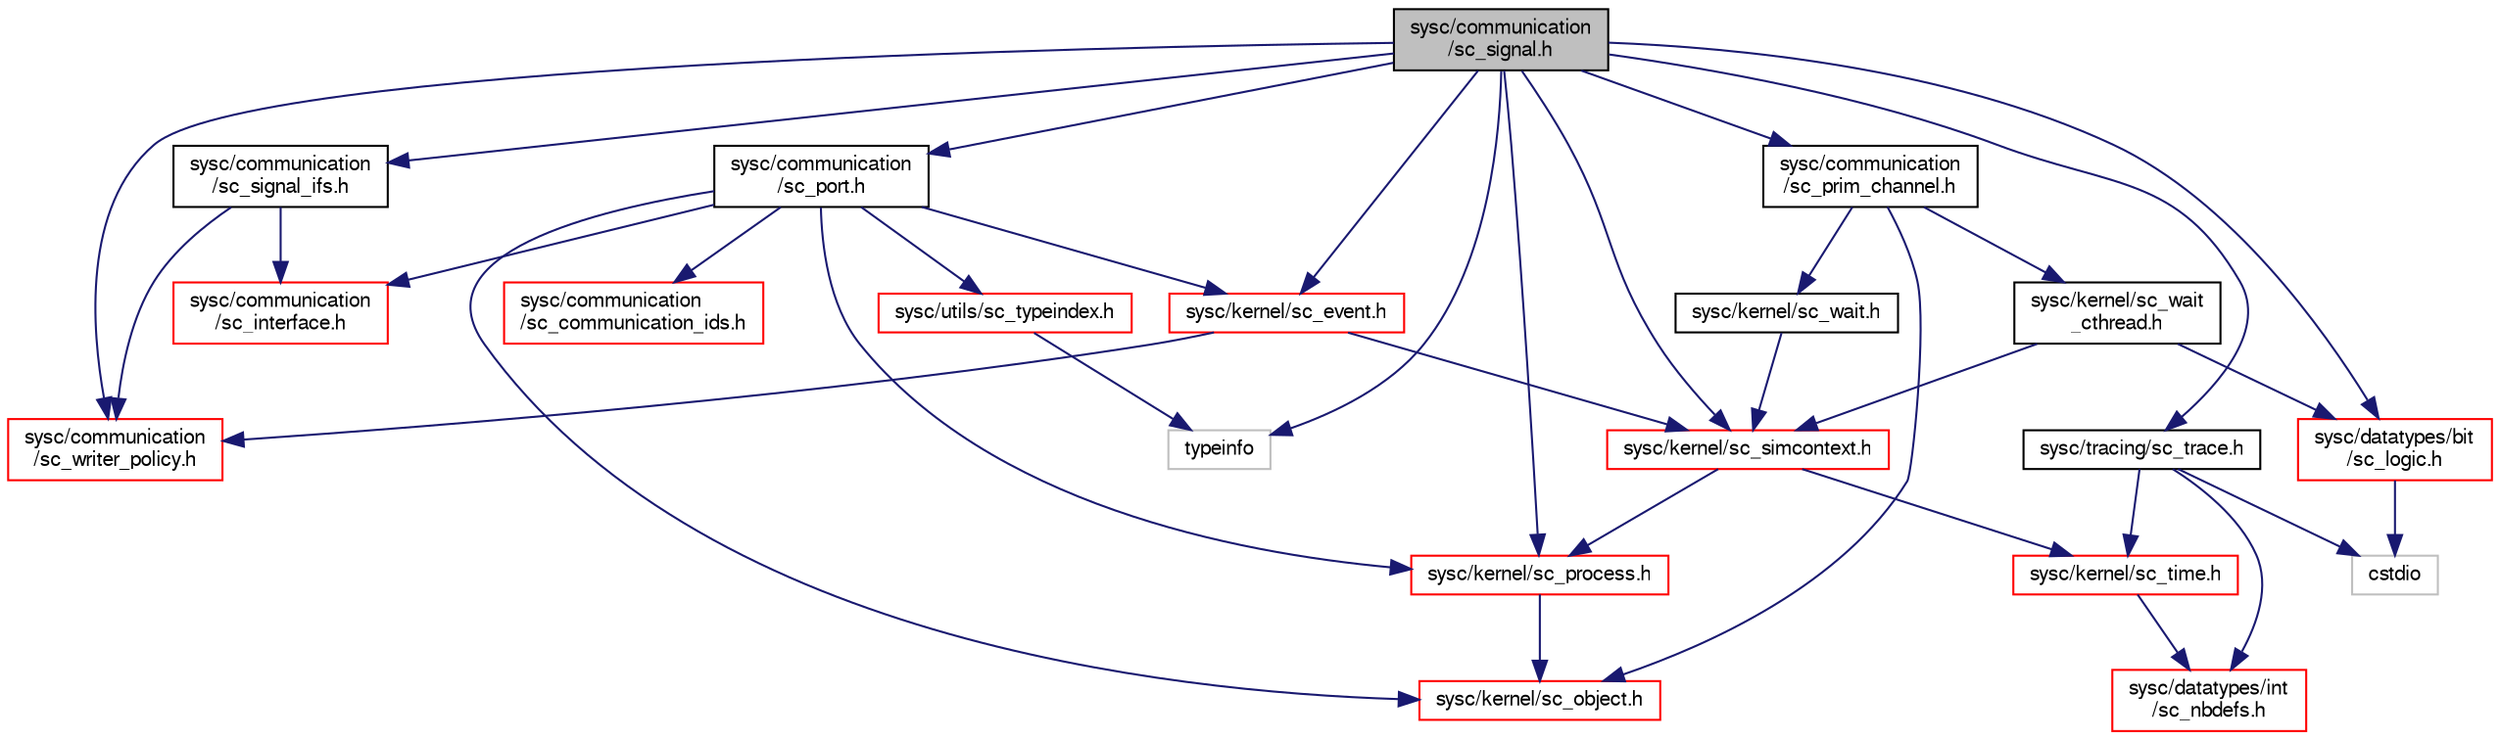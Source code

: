 digraph "sysc/communication/sc_signal.h"
{
  edge [fontname="FreeSans",fontsize="10",labelfontname="FreeSans",labelfontsize="10"];
  node [fontname="FreeSans",fontsize="10",shape=record];
  Node0 [label="sysc/communication\l/sc_signal.h",height=0.2,width=0.4,color="black", fillcolor="grey75", style="filled", fontcolor="black"];
  Node0 -> Node1 [color="midnightblue",fontsize="10",style="solid",fontname="FreeSans"];
  Node1 [label="sysc/communication\l/sc_port.h",height=0.2,width=0.4,color="black", fillcolor="white", style="filled",URL="$a00047.html"];
  Node1 -> Node2 [color="midnightblue",fontsize="10",style="solid",fontname="FreeSans"];
  Node2 [label="sysc/communication\l/sc_communication_ids.h",height=0.2,width=0.4,color="red", fillcolor="white", style="filled",URL="$a00011.html"];
  Node1 -> Node12 [color="midnightblue",fontsize="10",style="solid",fontname="FreeSans"];
  Node12 [label="sysc/communication\l/sc_interface.h",height=0.2,width=0.4,color="red", fillcolor="white", style="filled",URL="$a00038.html"];
  Node1 -> Node13 [color="midnightblue",fontsize="10",style="solid",fontname="FreeSans"];
  Node13 [label="sysc/kernel/sc_event.h",height=0.2,width=0.4,color="red", fillcolor="white", style="filled",URL="$a00248.html"];
  Node13 -> Node15 [color="midnightblue",fontsize="10",style="solid",fontname="FreeSans"];
  Node15 [label="sysc/kernel/sc_simcontext.h",height=0.2,width=0.4,color="red", fillcolor="white", style="filled",URL="$a00311.html"];
  Node15 -> Node16 [color="midnightblue",fontsize="10",style="solid",fontname="FreeSans"];
  Node16 [label="sysc/kernel/sc_process.h",height=0.2,width=0.4,color="red", fillcolor="white", style="filled",URL="$a00293.html"];
  Node16 -> Node18 [color="midnightblue",fontsize="10",style="solid",fontname="FreeSans"];
  Node18 [label="sysc/kernel/sc_object.h",height=0.2,width=0.4,color="red", fillcolor="white", style="filled",URL="$a00281.html"];
  Node15 -> Node26 [color="midnightblue",fontsize="10",style="solid",fontname="FreeSans"];
  Node26 [label="sysc/kernel/sc_time.h",height=0.2,width=0.4,color="red", fillcolor="white", style="filled",URL="$a00329.html"];
  Node26 -> Node27 [color="midnightblue",fontsize="10",style="solid",fontname="FreeSans"];
  Node27 [label="sysc/datatypes/int\l/sc_nbdefs.h",height=0.2,width=0.4,color="red", fillcolor="white", style="filled",URL="$a00194.html"];
  Node13 -> Node44 [color="midnightblue",fontsize="10",style="solid",fontname="FreeSans"];
  Node44 [label="sysc/communication\l/sc_writer_policy.h",height=0.2,width=0.4,color="red", fillcolor="white", style="filled",URL="$a00080.html"];
  Node1 -> Node18 [color="midnightblue",fontsize="10",style="solid",fontname="FreeSans"];
  Node1 -> Node16 [color="midnightblue",fontsize="10",style="solid",fontname="FreeSans"];
  Node1 -> Node23 [color="midnightblue",fontsize="10",style="solid",fontname="FreeSans"];
  Node23 [label="sysc/utils/sc_typeindex.h",height=0.2,width=0.4,color="red", fillcolor="white", style="filled",URL="$a00392.html"];
  Node23 -> Node22 [color="midnightblue",fontsize="10",style="solid",fontname="FreeSans"];
  Node22 [label="typeinfo",height=0.2,width=0.4,color="grey75", fillcolor="white", style="filled"];
  Node0 -> Node56 [color="midnightblue",fontsize="10",style="solid",fontname="FreeSans"];
  Node56 [label="sysc/communication\l/sc_prim_channel.h",height=0.2,width=0.4,color="black", fillcolor="white", style="filled",URL="$a00050.html"];
  Node56 -> Node18 [color="midnightblue",fontsize="10",style="solid",fontname="FreeSans"];
  Node56 -> Node49 [color="midnightblue",fontsize="10",style="solid",fontname="FreeSans"];
  Node49 [label="sysc/kernel/sc_wait.h",height=0.2,width=0.4,color="black", fillcolor="white", style="filled",URL="$a00335.html"];
  Node49 -> Node15 [color="midnightblue",fontsize="10",style="solid",fontname="FreeSans"];
  Node56 -> Node50 [color="midnightblue",fontsize="10",style="solid",fontname="FreeSans"];
  Node50 [label="sysc/kernel/sc_wait\l_cthread.h",height=0.2,width=0.4,color="black", fillcolor="white", style="filled",URL="$a00338.html"];
  Node50 -> Node15 [color="midnightblue",fontsize="10",style="solid",fontname="FreeSans"];
  Node50 -> Node51 [color="midnightblue",fontsize="10",style="solid",fontname="FreeSans"];
  Node51 [label="sysc/datatypes/bit\l/sc_logic.h",height=0.2,width=0.4,color="red", fillcolor="white", style="filled",URL="$a00098.html"];
  Node51 -> Node8 [color="midnightblue",fontsize="10",style="solid",fontname="FreeSans"];
  Node8 [label="cstdio",height=0.2,width=0.4,color="grey75", fillcolor="white", style="filled"];
  Node0 -> Node57 [color="midnightblue",fontsize="10",style="solid",fontname="FreeSans"];
  Node57 [label="sysc/communication\l/sc_signal_ifs.h",height=0.2,width=0.4,color="black", fillcolor="white", style="filled",URL="$a00062.html"];
  Node57 -> Node12 [color="midnightblue",fontsize="10",style="solid",fontname="FreeSans"];
  Node57 -> Node44 [color="midnightblue",fontsize="10",style="solid",fontname="FreeSans"];
  Node0 -> Node44 [color="midnightblue",fontsize="10",style="solid",fontname="FreeSans"];
  Node0 -> Node13 [color="midnightblue",fontsize="10",style="solid",fontname="FreeSans"];
  Node0 -> Node16 [color="midnightblue",fontsize="10",style="solid",fontname="FreeSans"];
  Node0 -> Node15 [color="midnightblue",fontsize="10",style="solid",fontname="FreeSans"];
  Node0 -> Node51 [color="midnightblue",fontsize="10",style="solid",fontname="FreeSans"];
  Node0 -> Node58 [color="midnightblue",fontsize="10",style="solid",fontname="FreeSans"];
  Node58 [label="sysc/tracing/sc_trace.h",height=0.2,width=0.4,color="black", fillcolor="white", style="filled",URL="$a00341.html"];
  Node58 -> Node8 [color="midnightblue",fontsize="10",style="solid",fontname="FreeSans"];
  Node58 -> Node27 [color="midnightblue",fontsize="10",style="solid",fontname="FreeSans"];
  Node58 -> Node26 [color="midnightblue",fontsize="10",style="solid",fontname="FreeSans"];
  Node0 -> Node22 [color="midnightblue",fontsize="10",style="solid",fontname="FreeSans"];
}
